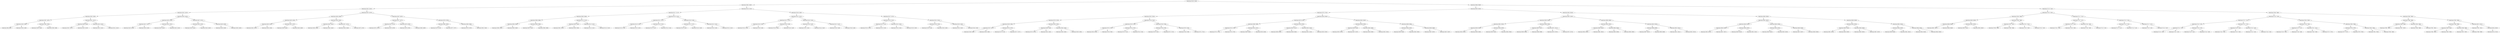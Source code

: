 digraph G{
40190598 [label="Node{data=[5165, 5165]}"]
40190598 -> 520499988
520499988 [label="Node{data=[5082, 5082]}"]
520499988 -> 1136416416
1136416416 [label="Node{data=[4031, 4031]}"]
1136416416 -> 301463287
301463287 [label="Node{data=[4015, 4015]}"]
301463287 -> 967763773
967763773 [label="Node{data=[3295, 3295]}"]
967763773 -> 387906959
387906959 [label="Node{data=[1907, 1907]}"]
387906959 -> 909553818
909553818 [label="Node{data=[1036, 1036]}"]
909553818 -> 408463589
408463589 [label="Node{data=[994, 994]}"]
909553818 -> 1442915292
1442915292 [label="Node{data=[1038, 1038]}"]
387906959 -> 915627542
915627542 [label="Node{data=[1962, 1962]}"]
915627542 -> 891456062
891456062 [label="Node{data=[1959, 1959]}"]
915627542 -> 1751127039
1751127039 [label="Node{data=[3288, 3288]}"]
967763773 -> 924893932
924893932 [label="Node{data=[4011, 4011]}"]
924893932 -> 468666864
468666864 [label="Node{data=[4009, 4009]}"]
468666864 -> 985486281
985486281 [label="Node{data=[3347, 3347]}"]
468666864 -> 1378504842
1378504842 [label="Node{data=[4010, 4010]}"]
924893932 -> 1663885185
1663885185 [label="Node{data=[4013, 4013]}"]
1663885185 -> 40741597
40741597 [label="Node{data=[4012, 4012]}"]
1663885185 -> 1377735234
1377735234 [label="Node{data=[4014, 4014]}"]
301463287 -> 1378891403
1378891403 [label="Node{data=[4023, 4023]}"]
1378891403 -> 1466248091
1466248091 [label="Node{data=[4019, 4019]}"]
1466248091 -> 942758120
942758120 [label="Node{data=[4017, 4017]}"]
942758120 -> 505106734
505106734 [label="Node{data=[4016, 4016]}"]
942758120 -> 1305257992
1305257992 [label="Node{data=[4018, 4018]}"]
1466248091 -> 864779225
864779225 [label="Node{data=[4021, 4021]}"]
864779225 -> 30376792
30376792 [label="Node{data=[4020, 4020]}"]
864779225 -> 1159278702
1159278702 [label="Node{data=[4022, 4022]}"]
1378891403 -> 1832737837
1832737837 [label="Node{data=[4027, 4027]}"]
1832737837 -> 92317664
92317664 [label="Node{data=[4025, 4025]}"]
92317664 -> 2015899979
2015899979 [label="Node{data=[4024, 4024]}"]
92317664 -> 1950278752
1950278752 [label="Node{data=[4026, 4026]}"]
1832737837 -> 1944392446
1944392446 [label="Node{data=[4029, 4029]}"]
1944392446 -> 1935283397
1935283397 [label="Node{data=[4028, 4028]}"]
1944392446 -> 1254211980
1254211980 [label="Node{data=[4030, 4030]}"]
1136416416 -> 1239359824
1239359824 [label="Node{data=[4073, 4073]}"]
1239359824 -> 309766263
309766263 [label="Node{data=[4039, 4039]}"]
309766263 -> 833186496
833186496 [label="Node{data=[4035, 4035]}"]
833186496 -> 1973420248
1973420248 [label="Node{data=[4033, 4033]}"]
1973420248 -> 1162177181
1162177181 [label="Node{data=[4032, 4032]}"]
1973420248 -> 1658279762
1658279762 [label="Node{data=[4034, 4034]}"]
833186496 -> 408080034
408080034 [label="Node{data=[4037, 4037]}"]
408080034 -> 1828826032
1828826032 [label="Node{data=[4036, 4036]}"]
408080034 -> 66987279
66987279 [label="Node{data=[4038, 4038]}"]
309766263 -> 1531678693
1531678693 [label="Node{data=[4043, 4043]}"]
1531678693 -> 1440902640
1440902640 [label="Node{data=[4041, 4041]}"]
1440902640 -> 895357143
895357143 [label="Node{data=[4040, 4040]}"]
1440902640 -> 1199213870
1199213870 [label="Node{data=[4042, 4042]}"]
1531678693 -> 1086920323
1086920323 [label="Node{data=[4071, 4071]}"]
1086920323 -> 100822663
100822663 [label="Node{data=[4044, 4044]}"]
1086920323 -> 1134497336
1134497336 [label="Node{data=[4072, 4072]}"]
1239359824 -> 1344272536
1344272536 [label="Node{data=[4267, 4267]}"]
1344272536 -> 1491763478
1491763478 [label="Node{data=[4077, 4077]}"]
1491763478 -> 1292483290
1292483290 [label="Node{data=[4075, 4075]}"]
1292483290 -> 1994167181
1994167181 [label="Node{data=[4074, 4074]}"]
1292483290 -> 1504214774
1504214774 [label="Node{data=[4076, 4076]}"]
1491763478 -> 1439086308
1439086308 [label="Node{data=[4079, 4079]}"]
1439086308 -> 1427704300
1427704300 [label="Node{data=[4078, 4078]}"]
1439086308 -> 1204533305
1204533305 [label="Node{data=[4080, 4080]}"]
1344272536 -> 1561211384
1561211384 [label="Node{data=[5078, 5078]}"]
1561211384 -> 1025498411
1025498411 [label="Node{data=[4665, 4665]}"]
1025498411 -> 550823181
550823181 [label="Node{data=[4278, 4278]}"]
1025498411 -> 977570654
977570654 [label="Node{data=[5077, 5077]}"]
1561211384 -> 384433183
384433183 [label="Node{data=[5080, 5080]}"]
384433183 -> 1440517484
1440517484 [label="Node{data=[5079, 5079]}"]
384433183 -> 1378346583
1378346583 [label="Node{data=[5081, 5081]}"]
520499988 -> 1277663542
1277663542 [label="Node{data=[5133, 5133]}"]
1277663542 -> 360156585
360156585 [label="Node{data=[5117, 5117]}"]
360156585 -> 619824518
619824518 [label="Node{data=[5090, 5090]}"]
619824518 -> 1225366033
1225366033 [label="Node{data=[5086, 5086]}"]
1225366033 -> 957830191
957830191 [label="Node{data=[5084, 5084]}"]
957830191 -> 270834785
270834785 [label="Node{data=[5083, 5083]}"]
957830191 -> 986949142
986949142 [label="Node{data=[5085, 5085]}"]
1225366033 -> 1057978959
1057978959 [label="Node{data=[5088, 5088]}"]
1057978959 -> 1018886061
1018886061 [label="Node{data=[5087, 5087]}"]
1057978959 -> 147436495
147436495 [label="Node{data=[5089, 5089]}"]
619824518 -> 789399510
789399510 [label="Node{data=[5113, 5113]}"]
789399510 -> 1796513146
1796513146 [label="Node{data=[5092, 5092]}"]
1796513146 -> 7870506
7870506 [label="Node{data=[5091, 5091]}"]
1796513146 -> 1164612641
1164612641 [label="Node{data=[5093, 5093]}"]
789399510 -> 1853613
1853613 [label="Node{data=[5115, 5115]}"]
1853613 -> 1336732313
1336732313 [label="Node{data=[5114, 5114]}"]
1853613 -> 257229326
257229326 [label="Node{data=[5116, 5116]}"]
360156585 -> 504317017
504317017 [label="Node{data=[5125, 5125]}"]
504317017 -> 2083798549
2083798549 [label="Node{data=[5121, 5121]}"]
2083798549 -> 1415899944
1415899944 [label="Node{data=[5119, 5119]}"]
1415899944 -> 1929823960
1929823960 [label="Node{data=[5118, 5118]}"]
1415899944 -> 391084397
391084397 [label="Node{data=[5120, 5120]}"]
2083798549 -> 1247164679
1247164679 [label="Node{data=[5123, 5123]}"]
1247164679 -> 966305486
966305486 [label="Node{data=[5122, 5122]}"]
1247164679 -> 2087552803
2087552803 [label="Node{data=[5124, 5124]}"]
504317017 -> 268770770
268770770 [label="Node{data=[5129, 5129]}"]
268770770 -> 1801490644
1801490644 [label="Node{data=[5127, 5127]}"]
1801490644 -> 397600160
397600160 [label="Node{data=[5126, 5126]}"]
1801490644 -> 133573866
133573866 [label="Node{data=[5128, 5128]}"]
268770770 -> 1067797067
1067797067 [label="Node{data=[5131, 5131]}"]
1067797067 -> 1345096539
1345096539 [label="Node{data=[5130, 5130]}"]
1067797067 -> 1345579803
1345579803 [label="Node{data=[5132, 5132]}"]
1277663542 -> 1712589963
1712589963 [label="Node{data=[5149, 5149]}"]
1712589963 -> 1937175824
1937175824 [label="Node{data=[5141, 5141]}"]
1937175824 -> 1203035766
1203035766 [label="Node{data=[5137, 5137]}"]
1203035766 -> 135306920
135306920 [label="Node{data=[5135, 5135]}"]
135306920 -> 1311161205
1311161205 [label="Node{data=[5134, 5134]}"]
135306920 -> 171710932
171710932 [label="Node{data=[5136, 5136]}"]
1203035766 -> 1796874635
1796874635 [label="Node{data=[5139, 5139]}"]
1796874635 -> 1735591838
1735591838 [label="Node{data=[5138, 5138]}"]
1796874635 -> 485877014
485877014 [label="Node{data=[5140, 5140]}"]
1937175824 -> 1986899429
1986899429 [label="Node{data=[5145, 5145]}"]
1986899429 -> 1279380698
1279380698 [label="Node{data=[5143, 5143]}"]
1279380698 -> 871464251
871464251 [label="Node{data=[5142, 5142]}"]
1279380698 -> 10478342
10478342 [label="Node{data=[5144, 5144]}"]
1986899429 -> 461792373
461792373 [label="Node{data=[5147, 5147]}"]
461792373 -> 1508072643
1508072643 [label="Node{data=[5146, 5146]}"]
461792373 -> 1640229473
1640229473 [label="Node{data=[5148, 5148]}"]
1712589963 -> 515617420
515617420 [label="Node{data=[5157, 5157]}"]
515617420 -> 909560034
909560034 [label="Node{data=[5153, 5153]}"]
909560034 -> 1970315171
1970315171 [label="Node{data=[5151, 5151]}"]
1970315171 -> 194966414
194966414 [label="Node{data=[5150, 5150]}"]
1970315171 -> 1223827363
1223827363 [label="Node{data=[5152, 5152]}"]
909560034 -> 1216589703
1216589703 [label="Node{data=[5155, 5155]}"]
1216589703 -> 964672691
964672691 [label="Node{data=[5154, 5154]}"]
1216589703 -> 1157704337
1157704337 [label="Node{data=[5156, 5156]}"]
515617420 -> 492190357
492190357 [label="Node{data=[5161, 5161]}"]
492190357 -> 1216102703
1216102703 [label="Node{data=[5159, 5159]}"]
1216102703 -> 212006583
212006583 [label="Node{data=[5158, 5158]}"]
1216102703 -> 1077608464
1077608464 [label="Node{data=[5160, 5160]}"]
492190357 -> 1821706256
1821706256 [label="Node{data=[5163, 5163]}"]
1821706256 -> 1179277716
1179277716 [label="Node{data=[5162, 5162]}"]
1821706256 -> 1564870820
1564870820 [label="Node{data=[5164, 5164]}"]
40190598 -> 1164294300
1164294300 [label="Node{data=[6946, 6946]}"]
1164294300 -> 32828840
32828840 [label="Node{data=[6505, 6505]}"]
32828840 -> 359043835
359043835 [label="Node{data=[5752, 5752]}"]
359043835 -> 2013838299
2013838299 [label="Node{data=[5352, 5352]}"]
2013838299 -> 281103646
281103646 [label="Node{data=[5278, 5278]}"]
281103646 -> 922647299
922647299 [label="Node{data=[5169, 5169]}"]
922647299 -> 388945517
388945517 [label="Node{data=[5167, 5167]}"]
388945517 -> 717582640
717582640 [label="Node{data=[5166, 5166]}"]
388945517 -> 813068491
813068491 [label="Node{data=[5168, 5168]}"]
922647299 -> 1964319653
1964319653 [label="Node{data=[5276, 5276]}"]
1964319653 -> 342433492
342433492 [label="Node{data=[5170, 5170]}"]
1964319653 -> 363110808
363110808 [label="Node{data=[5277, 5277]}"]
281103646 -> 374827983
374827983 [label="Node{data=[5282, 5282]}"]
374827983 -> 1241741995
1241741995 [label="Node{data=[5280, 5280]}"]
1241741995 -> 381698689
381698689 [label="Node{data=[5279, 5279]}"]
1241741995 -> 651729312
651729312 [label="Node{data=[5281, 5281]}"]
374827983 -> 201099175
201099175 [label="Node{data=[5284, 5284]}"]
201099175 -> 1526428241
1526428241 [label="Node{data=[5283, 5283]}"]
201099175 -> 1320941509
1320941509 [label="Node{data=[5285, 5285]}"]
2013838299 -> 743207467
743207467 [label="Node{data=[5744, 5744]}"]
743207467 -> 1130502586
1130502586 [label="Node{data=[5740, 5740]}"]
1130502586 -> 1107985021
1107985021 [label="Node{data=[5725, 5725]}"]
1107985021 -> 1402884134
1402884134 [label="Node{data=[5619, 5619]}"]
1107985021 -> 478985556
478985556 [label="Node{data=[5739, 5739]}"]
1130502586 -> 1332795574
1332795574 [label="Node{data=[5742, 5742]}"]
1332795574 -> 1501536847
1501536847 [label="Node{data=[5741, 5741]}"]
1332795574 -> 2017580582
2017580582 [label="Node{data=[5743, 5743]}"]
743207467 -> 22979175
22979175 [label="Node{data=[5748, 5748]}"]
22979175 -> 1210220434
1210220434 [label="Node{data=[5746, 5746]}"]
1210220434 -> 1827393795
1827393795 [label="Node{data=[5745, 5745]}"]
1210220434 -> 443402846
443402846 [label="Node{data=[5747, 5747]}"]
22979175 -> 1859395310
1859395310 [label="Node{data=[5750, 5750]}"]
1859395310 -> 902902345
902902345 [label="Node{data=[5749, 5749]}"]
1859395310 -> 125869625
125869625 [label="Node{data=[5751, 5751]}"]
359043835 -> 1942723501
1942723501 [label="Node{data=[6354, 6354]}"]
1942723501 -> 1034344532
1034344532 [label="Node{data=[6278, 6278]}"]
1034344532 -> 22669011
22669011 [label="Node{data=[5809, 5809]}"]
22669011 -> 36426135
36426135 [label="Node{data=[5754, 5754]}"]
36426135 -> 756163724
756163724 [label="Node{data=[5753, 5753]}"]
36426135 -> 645737730
645737730 [label="Node{data=[5755, 5755]}"]
22669011 -> 1750870112
1750870112 [label="Node{data=[6241, 6241]}"]
1750870112 -> 875035541
875035541 [label="Node{data=[5856, 5856]}"]
1750870112 -> 137203673
137203673 [label="Node{data=[6258, 6258]}"]
1034344532 -> 1199023843
1199023843 [label="Node{data=[6350, 6350]}"]
1199023843 -> 1315019077
1315019077 [label="Node{data=[6322, 6322]}"]
1315019077 -> 1167145039
1167145039 [label="Node{data=[6306, 6306]}"]
1315019077 -> 564536419
564536419 [label="Node{data=[6349, 6349]}"]
1199023843 -> 1528618506
1528618506 [label="Node{data=[6352, 6352]}"]
1528618506 -> 435543965
435543965 [label="Node{data=[6351, 6351]}"]
1528618506 -> 1433067436
1433067436 [label="Node{data=[6353, 6353]}"]
1942723501 -> 1174367326
1174367326 [label="Node{data=[6362, 6362]}"]
1174367326 -> 2016282213
2016282213 [label="Node{data=[6358, 6358]}"]
2016282213 -> 1326462922
1326462922 [label="Node{data=[6356, 6356]}"]
1326462922 -> 1283724859
1283724859 [label="Node{data=[6355, 6355]}"]
1326462922 -> 1923554921
1923554921 [label="Node{data=[6357, 6357]}"]
2016282213 -> 2058498934
2058498934 [label="Node{data=[6360, 6360]}"]
2058498934 -> 886236557
886236557 [label="Node{data=[6359, 6359]}"]
2058498934 -> 1485510882
1485510882 [label="Node{data=[6361, 6361]}"]
1174367326 -> 303370700
303370700 [label="Node{data=[6366, 6366]}"]
303370700 -> 2035788155
2035788155 [label="Node{data=[6364, 6364]}"]
2035788155 -> 1510655313
1510655313 [label="Node{data=[6363, 6363]}"]
2035788155 -> 1514572538
1514572538 [label="Node{data=[6365, 6365]}"]
303370700 -> 1625778959
1625778959 [label="Node{data=[6396, 6396]}"]
1625778959 -> 616499737
616499737 [label="Node{data=[6367, 6367]}"]
1625778959 -> 680747922
680747922 [label="Node{data=[6407, 6407]}"]
32828840 -> 1189883168
1189883168 [label="Node{data=[6914, 6914]}"]
1189883168 -> 487098849
487098849 [label="Node{data=[6597, 6597]}"]
487098849 -> 1094428571
1094428571 [label="Node{data=[6565, 6565]}"]
1094428571 -> 1913111517
1913111517 [label="Node{data=[6561, 6561]}"]
1913111517 -> 1436902800
1436902800 [label="Node{data=[6559, 6559]}"]
1436902800 -> 213625156
213625156 [label="Node{data=[6529, 6529]}"]
1436902800 -> 278974519
278974519 [label="Node{data=[6560, 6560]}"]
1913111517 -> 1559617749
1559617749 [label="Node{data=[6563, 6563]}"]
1559617749 -> 570591038
570591038 [label="Node{data=[6562, 6562]}"]
1559617749 -> 1931672499
1931672499 [label="Node{data=[6564, 6564]}"]
1094428571 -> 1695919240
1695919240 [label="Node{data=[6569, 6569]}"]
1695919240 -> 370478007
370478007 [label="Node{data=[6567, 6567]}"]
370478007 -> 538461500
538461500 [label="Node{data=[6566, 6566]}"]
370478007 -> 1141104111
1141104111 [label="Node{data=[6568, 6568]}"]
1695919240 -> 205150219
205150219 [label="Node{data=[6571, 6571]}"]
205150219 -> 852275848
852275848 [label="Node{data=[6570, 6570]}"]
205150219 -> 1344217160
1344217160 [label="Node{data=[6572, 6572]}"]
487098849 -> 170488577
170488577 [label="Node{data=[6906, 6906]}"]
170488577 -> 1418561615
1418561615 [label="Node{data=[6902, 6902]}"]
1418561615 -> 58861732
58861732 [label="Node{data=[6803, 6803]}"]
58861732 -> 716592636
716592636 [label="Node{data=[6633, 6633]}"]
58861732 -> 1799789264
1799789264 [label="Node{data=[6901, 6901]}"]
1418561615 -> 1404151815
1404151815 [label="Node{data=[6904, 6904]}"]
1404151815 -> 1097100765
1097100765 [label="Node{data=[6903, 6903]}"]
1404151815 -> 1508231608
1508231608 [label="Node{data=[6905, 6905]}"]
170488577 -> 103438414
103438414 [label="Node{data=[6910, 6910]}"]
103438414 -> 1476733212
1476733212 [label="Node{data=[6908, 6908]}"]
1476733212 -> 980266308
980266308 [label="Node{data=[6907, 6907]}"]
1476733212 -> 1295125432
1295125432 [label="Node{data=[6909, 6909]}"]
103438414 -> 420401784
420401784 [label="Node{data=[6912, 6912]}"]
420401784 -> 1748129164
1748129164 [label="Node{data=[6911, 6911]}"]
420401784 -> 1063440963
1063440963 [label="Node{data=[6913, 6913]}"]
1189883168 -> 1649439196
1649439196 [label="Node{data=[6930, 6930]}"]
1649439196 -> 228782844
228782844 [label="Node{data=[6922, 6922]}"]
228782844 -> 2009487601
2009487601 [label="Node{data=[6918, 6918]}"]
2009487601 -> 1579121792
1579121792 [label="Node{data=[6916, 6916]}"]
1579121792 -> 1059072014
1059072014 [label="Node{data=[6915, 6915]}"]
1579121792 -> 621742084
621742084 [label="Node{data=[6917, 6917]}"]
2009487601 -> 1623973252
1623973252 [label="Node{data=[6920, 6920]}"]
1623973252 -> 1159022177
1159022177 [label="Node{data=[6919, 6919]}"]
1623973252 -> 2068539029
2068539029 [label="Node{data=[6921, 6921]}"]
228782844 -> 643374800
643374800 [label="Node{data=[6926, 6926]}"]
643374800 -> 415289442
415289442 [label="Node{data=[6924, 6924]}"]
415289442 -> 2005515093
2005515093 [label="Node{data=[6923, 6923]}"]
415289442 -> 1465255167
1465255167 [label="Node{data=[6925, 6925]}"]
643374800 -> 966209371
966209371 [label="Node{data=[6928, 6928]}"]
966209371 -> 667597771
667597771 [label="Node{data=[6927, 6927]}"]
966209371 -> 497282932
497282932 [label="Node{data=[6929, 6929]}"]
1649439196 -> 2058711491
2058711491 [label="Node{data=[6938, 6938]}"]
2058711491 -> 2052617273
2052617273 [label="Node{data=[6934, 6934]}"]
2052617273 -> 146709594
146709594 [label="Node{data=[6932, 6932]}"]
146709594 -> 182717046
182717046 [label="Node{data=[6931, 6931]}"]
146709594 -> 1536051584
1536051584 [label="Node{data=[6933, 6933]}"]
2052617273 -> 1649284980
1649284980 [label="Node{data=[6936, 6936]}"]
1649284980 -> 518921003
518921003 [label="Node{data=[6935, 6935]}"]
1649284980 -> 888345914
888345914 [label="Node{data=[6937, 6937]}"]
2058711491 -> 496535661
496535661 [label="Node{data=[6942, 6942]}"]
496535661 -> 268421405
268421405 [label="Node{data=[6940, 6940]}"]
268421405 -> 1638313098
1638313098 [label="Node{data=[6939, 6939]}"]
268421405 -> 1305489217
1305489217 [label="Node{data=[6941, 6941]}"]
496535661 -> 349310326
349310326 [label="Node{data=[6944, 6944]}"]
349310326 -> 1695848912
1695848912 [label="Node{data=[6943, 6943]}"]
349310326 -> 822258436
822258436 [label="Node{data=[6945, 6945]}"]
1164294300 -> 2112106562
2112106562 [label="Node{data=[7119, 7119]}"]
2112106562 -> 2044275509
2044275509 [label="Node{data=[7103, 7103]}"]
2044275509 -> 952297415
952297415 [label="Node{data=[7090, 7090]}"]
952297415 -> 473702736
473702736 [label="Node{data=[6950, 6950]}"]
473702736 -> 1082549429
1082549429 [label="Node{data=[6948, 6948]}"]
1082549429 -> 1891008275
1891008275 [label="Node{data=[6947, 6947]}"]
1082549429 -> 1608864285
1608864285 [label="Node{data=[6949, 6949]}"]
473702736 -> 573496848
573496848 [label="Node{data=[6952, 6952]}"]
573496848 -> 1367258412
1367258412 [label="Node{data=[6951, 6951]}"]
573496848 -> 317916919
317916919 [label="Node{data=[6953, 6953]}"]
952297415 -> 1735641870
1735641870 [label="Node{data=[7099, 7099]}"]
1735641870 -> 871978926
871978926 [label="Node{data=[7097, 7097]}"]
871978926 -> 386548520
386548520 [label="Node{data=[7096, 7096]}"]
871978926 -> 491006848
491006848 [label="Node{data=[7098, 7098]}"]
1735641870 -> 1679210653
1679210653 [label="Node{data=[7101, 7101]}"]
1679210653 -> 489412502
489412502 [label="Node{data=[7100, 7100]}"]
1679210653 -> 1493025816
1493025816 [label="Node{data=[7102, 7102]}"]
2044275509 -> 1692003500
1692003500 [label="Node{data=[7111, 7111]}"]
1692003500 -> 903508730
903508730 [label="Node{data=[7107, 7107]}"]
903508730 -> 1980662960
1980662960 [label="Node{data=[7105, 7105]}"]
1980662960 -> 1088770925
1088770925 [label="Node{data=[7104, 7104]}"]
1980662960 -> 1802660689
1802660689 [label="Node{data=[7106, 7106]}"]
903508730 -> 232360295
232360295 [label="Node{data=[7109, 7109]}"]
232360295 -> 267433832
267433832 [label="Node{data=[7108, 7108]}"]
232360295 -> 1709499328
1709499328 [label="Node{data=[7110, 7110]}"]
1692003500 -> 489960654
489960654 [label="Node{data=[7115, 7115]}"]
489960654 -> 1558647998
1558647998 [label="Node{data=[7113, 7113]}"]
1558647998 -> 1453761469
1453761469 [label="Node{data=[7112, 7112]}"]
1558647998 -> 345944138
345944138 [label="Node{data=[7114, 7114]}"]
489960654 -> 682652755
682652755 [label="Node{data=[7117, 7117]}"]
682652755 -> 1284953887
1284953887 [label="Node{data=[7116, 7116]}"]
682652755 -> 793652859
793652859 [label="Node{data=[7118, 7118]}"]
2112106562 -> 1312020280
1312020280 [label="Node{data=[7884, 7884]}"]
1312020280 -> 1703551041
1703551041 [label="Node{data=[7135, 7135]}"]
1703551041 -> 526269888
526269888 [label="Node{data=[7127, 7127]}"]
526269888 -> 1094579622
1094579622 [label="Node{data=[7123, 7123]}"]
1094579622 -> 291987630
291987630 [label="Node{data=[7121, 7121]}"]
291987630 -> 626774763
626774763 [label="Node{data=[7120, 7120]}"]
291987630 -> 1258642365
1258642365 [label="Node{data=[7122, 7122]}"]
1094579622 -> 1698371518
1698371518 [label="Node{data=[7125, 7125]}"]
1698371518 -> 1341352359
1341352359 [label="Node{data=[7124, 7124]}"]
1698371518 -> 885274168
885274168 [label="Node{data=[7126, 7126]}"]
526269888 -> 1442667438
1442667438 [label="Node{data=[7131, 7131]}"]
1442667438 -> 1757814856
1757814856 [label="Node{data=[7129, 7129]}"]
1757814856 -> 1009566374
1009566374 [label="Node{data=[7128, 7128]}"]
1757814856 -> 692864749
692864749 [label="Node{data=[7130, 7130]}"]
1442667438 -> 374556737
374556737 [label="Node{data=[7133, 7133]}"]
374556737 -> 1338961571
1338961571 [label="Node{data=[7132, 7132]}"]
374556737 -> 363670542
363670542 [label="Node{data=[7134, 7134]}"]
1703551041 -> 1587379064
1587379064 [label="Node{data=[7826, 7826]}"]
1587379064 -> 1375740330
1375740330 [label="Node{data=[7139, 7139]}"]
1375740330 -> 1787000511
1787000511 [label="Node{data=[7137, 7137]}"]
1787000511 -> 372439741
372439741 [label="Node{data=[7136, 7136]}"]
1787000511 -> 599856568
599856568 [label="Node{data=[7138, 7138]}"]
1375740330 -> 1881107739
1881107739 [label="Node{data=[7221, 7221]}"]
1881107739 -> 30985001
30985001 [label="Node{data=[7169, 7169]}"]
1881107739 -> 4079293
4079293 [label="Node{data=[7275, 7275]}"]
1587379064 -> 729384919
729384919 [label="Node{data=[7880, 7880]}"]
729384919 -> 537214998
537214998 [label="Node{data=[7878, 7878]}"]
537214998 -> 1732462268
1732462268 [label="Node{data=[7877, 7877]}"]
537214998 -> 377046847
377046847 [label="Node{data=[7879, 7879]}"]
729384919 -> 1910062360
1910062360 [label="Node{data=[7882, 7882]}"]
1910062360 -> 2077677253
2077677253 [label="Node{data=[7881, 7881]}"]
1910062360 -> 106764709
106764709 [label="Node{data=[7883, 7883]}"]
1312020280 -> 1522657006
1522657006 [label="Node{data=[7892, 7892]}"]
1522657006 -> 1657286995
1657286995 [label="Node{data=[7888, 7888]}"]
1657286995 -> 803582769
803582769 [label="Node{data=[7886, 7886]}"]
803582769 -> 1100679001
1100679001 [label="Node{data=[7885, 7885]}"]
803582769 -> 347631378
347631378 [label="Node{data=[7887, 7887]}"]
1657286995 -> 928618111
928618111 [label="Node{data=[7890, 7890]}"]
928618111 -> 900192158
900192158 [label="Node{data=[7889, 7889]}"]
928618111 -> 748662716
748662716 [label="Node{data=[7891, 7891]}"]
1522657006 -> 2064160194
2064160194 [label="Node{data=[7900, 7900]}"]
2064160194 -> 1646258
1646258 [label="Node{data=[7896, 7896]}"]
1646258 -> 193540616
193540616 [label="Node{data=[7894, 7894]}"]
193540616 -> 1522179722
1522179722 [label="Node{data=[7893, 7893]}"]
193540616 -> 1696835226
1696835226 [label="Node{data=[7895, 7895]}"]
1646258 -> 763877378
763877378 [label="Node{data=[7898, 7898]}"]
763877378 -> 1876731592
1876731592 [label="Node{data=[7897, 7897]}"]
763877378 -> 1637628791
1637628791 [label="Node{data=[7899, 7899]}"]
2064160194 -> 426985128
426985128 [label="Node{data=[8471, 8471]}"]
426985128 -> 178768460
178768460 [label="Node{data=[7901, 7901]}"]
426985128 -> 4708150
4708150 [label="Node{data=[8524, 8524]}"]
4708150 -> 970
970 [label="Node{data=[9722, 9722]}"]
}
